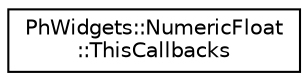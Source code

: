 digraph "Graphical Class Hierarchy"
{
  edge [fontname="Helvetica",fontsize="10",labelfontname="Helvetica",labelfontsize="10"];
  node [fontname="Helvetica",fontsize="10",shape=record];
  rankdir="LR";
  Node0 [label="PhWidgets::NumericFloat\l::ThisCallbacks",height=0.2,width=0.4,color="black", fillcolor="white", style="filled",URL="$struct_ph_widgets_1_1_numeric_float_1_1_this_callbacks.html"];
}
